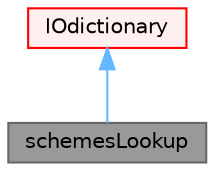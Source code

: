 digraph "schemesLookup"
{
 // LATEX_PDF_SIZE
  bgcolor="transparent";
  edge [fontname=Helvetica,fontsize=10,labelfontname=Helvetica,labelfontsize=10];
  node [fontname=Helvetica,fontsize=10,shape=box,height=0.2,width=0.4];
  Node1 [id="Node000001",label="schemesLookup",height=0.2,width=0.4,color="gray40", fillcolor="grey60", style="filled", fontcolor="black",tooltip="Selector class for finite area/finite volume differencing schemes."];
  Node2 -> Node1 [id="edge1_Node000001_Node000002",dir="back",color="steelblue1",style="solid",tooltip=" "];
  Node2 [id="Node000002",label="IOdictionary",height=0.2,width=0.4,color="red", fillcolor="#FFF0F0", style="filled",URL="$classFoam_1_1IOdictionary.html",tooltip="IOdictionary is derived from dictionary and IOobject to give the dictionary automatic IO functionalit..."];
}
